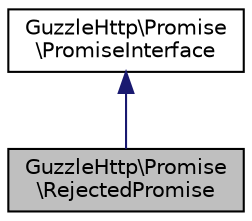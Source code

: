 digraph "GuzzleHttp\Promise\RejectedPromise"
{
  edge [fontname="Helvetica",fontsize="10",labelfontname="Helvetica",labelfontsize="10"];
  node [fontname="Helvetica",fontsize="10",shape=record];
  Node0 [label="GuzzleHttp\\Promise\l\\RejectedPromise",height=0.2,width=0.4,color="black", fillcolor="grey75", style="filled", fontcolor="black"];
  Node1 -> Node0 [dir="back",color="midnightblue",fontsize="10",style="solid",fontname="Helvetica"];
  Node1 [label="GuzzleHttp\\Promise\l\\PromiseInterface",height=0.2,width=0.4,color="black", fillcolor="white", style="filled",URL="$interfaceGuzzleHttp_1_1Promise_1_1PromiseInterface.html"];
}
